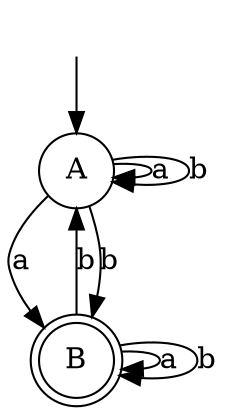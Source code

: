 digraph{ { node[style = invis, shape = none, label = " ", width = 0, height = 0] SSS } node [shape = doublecircle]; B ;  node [shape = circle]; SSS-> A A -> A [ label = "a" ]; A -> B [ label = "a" ]; A -> A [ label = "b" ]; A -> B [ label = "b" ]; B -> B [ label = "a" ]; B -> A [ label = "b" ]; B -> B [ label = "b" ]; }
